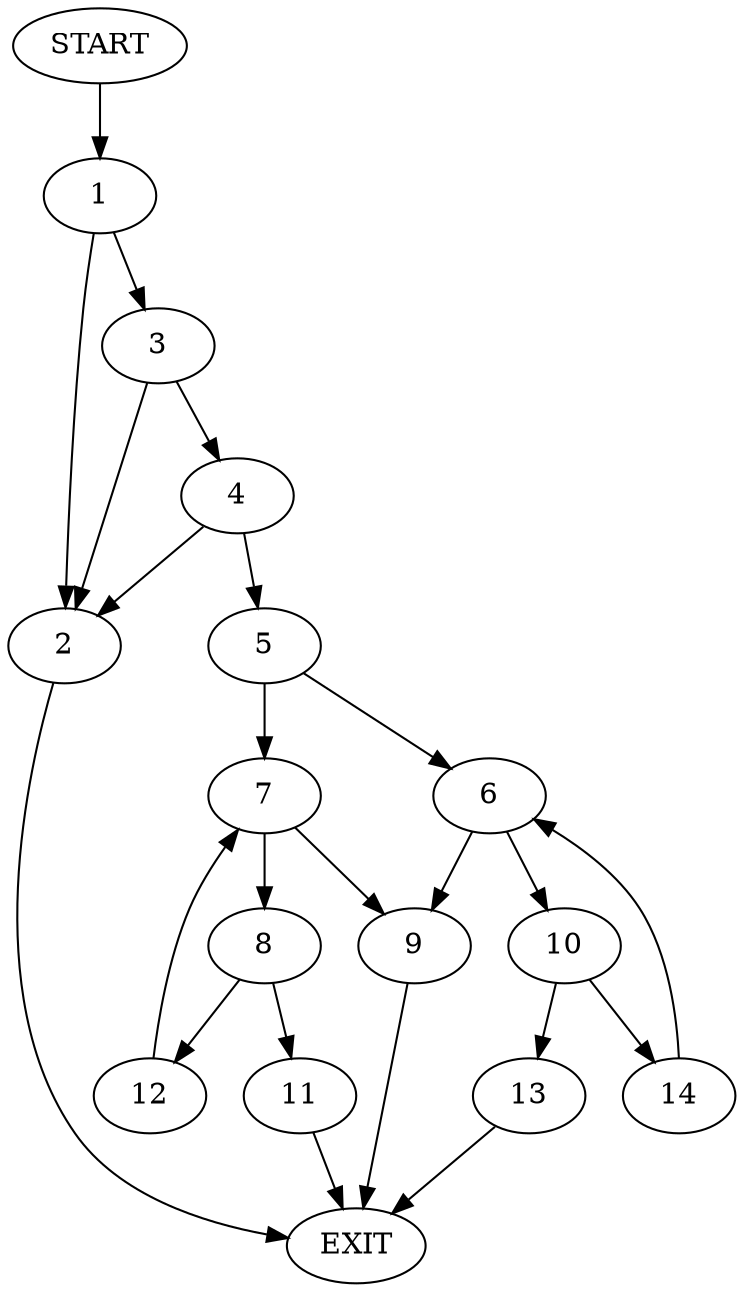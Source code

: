 digraph {
0 [label="START"]
15 [label="EXIT"]
0 -> 1
1 -> 2
1 -> 3
2 -> 15
3 -> 2
3 -> 4
4 -> 2
4 -> 5
5 -> 6
5 -> 7
7 -> 8
7 -> 9
6 -> 10
6 -> 9
8 -> 11
8 -> 12
9 -> 15
11 -> 15
12 -> 7
10 -> 13
10 -> 14
13 -> 15
14 -> 6
}
